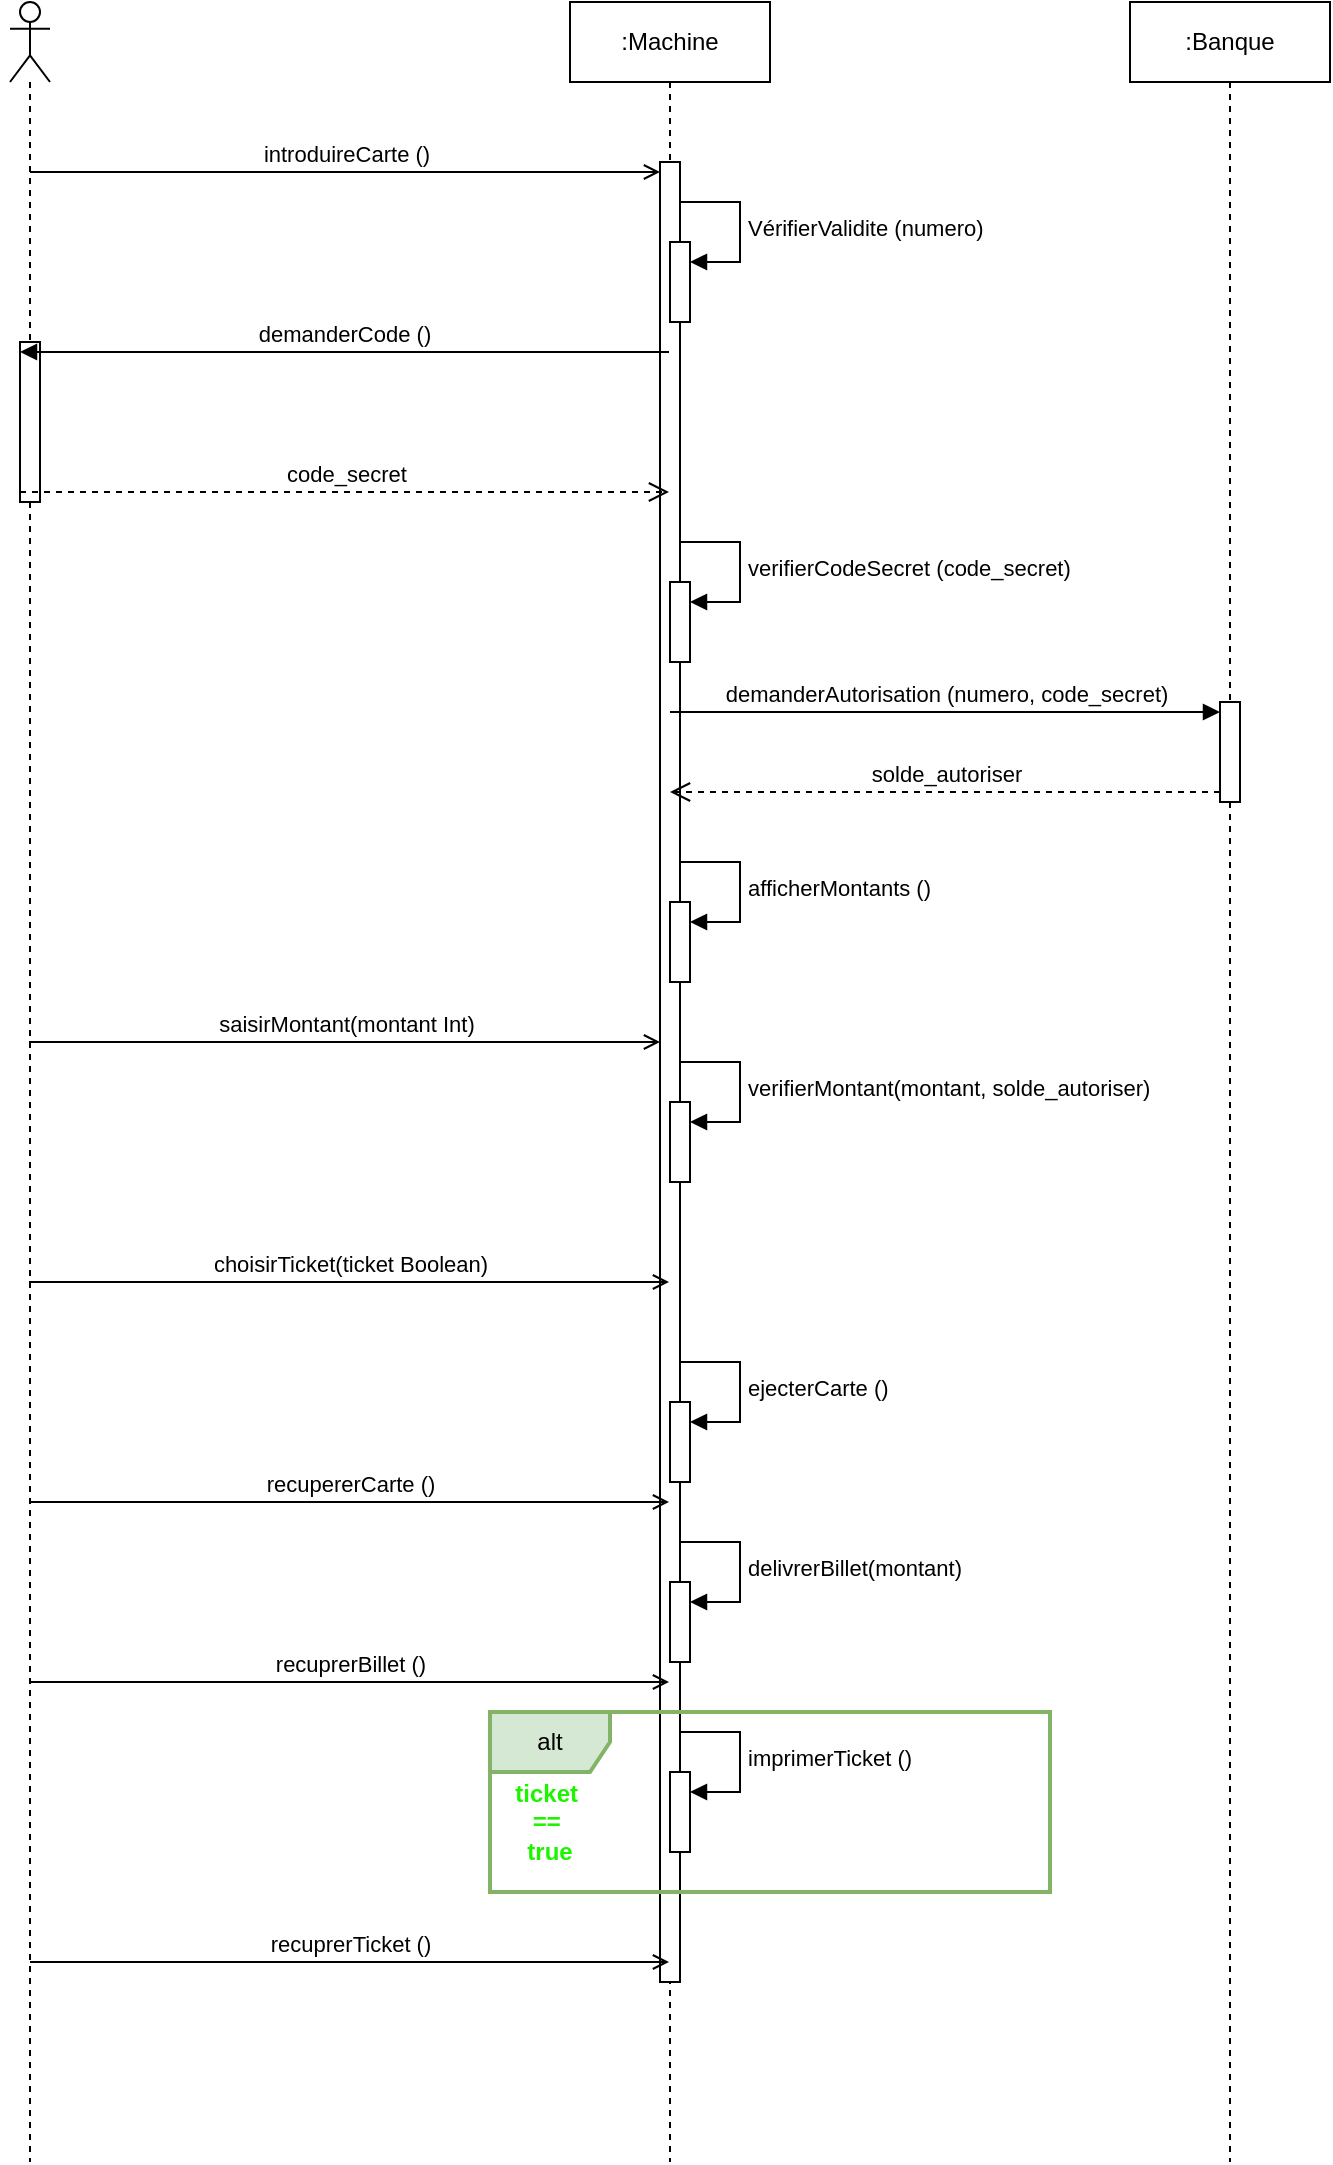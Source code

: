 <mxfile version="27.0.6">
  <diagram name="Page-1" id="tAxS5WnO4Zglxma8KiiK">
    <mxGraphModel dx="784" dy="1102" grid="1" gridSize="10" guides="1" tooltips="1" connect="1" arrows="1" fold="1" page="1" pageScale="1" pageWidth="827" pageHeight="1169" math="0" shadow="0">
      <root>
        <mxCell id="0" />
        <mxCell id="1" parent="0" />
        <mxCell id="MTxBIC-41gyzcu3u_ZrO-2" value="" style="shape=umlLifeline;perimeter=lifelinePerimeter;whiteSpace=wrap;html=1;container=1;dropTarget=0;collapsible=0;recursiveResize=0;outlineConnect=0;portConstraint=eastwest;newEdgeStyle={&quot;curved&quot;:0,&quot;rounded&quot;:0};participant=umlActor;" parent="1" vertex="1">
          <mxGeometry x="90" y="80" width="20" height="1080" as="geometry" />
        </mxCell>
        <mxCell id="MTxBIC-41gyzcu3u_ZrO-11" value="" style="html=1;points=[[0,0,0,0,5],[0,1,0,0,-5],[1,0,0,0,5],[1,1,0,0,-5]];perimeter=orthogonalPerimeter;outlineConnect=0;targetShapes=umlLifeline;portConstraint=eastwest;newEdgeStyle={&quot;curved&quot;:0,&quot;rounded&quot;:0};" parent="MTxBIC-41gyzcu3u_ZrO-2" vertex="1">
          <mxGeometry x="5" y="170" width="10" height="80" as="geometry" />
        </mxCell>
        <mxCell id="MTxBIC-41gyzcu3u_ZrO-3" value=":Machine" style="shape=umlLifeline;perimeter=lifelinePerimeter;whiteSpace=wrap;html=1;container=1;dropTarget=0;collapsible=0;recursiveResize=0;outlineConnect=0;portConstraint=eastwest;newEdgeStyle={&quot;curved&quot;:0,&quot;rounded&quot;:0};" parent="1" vertex="1">
          <mxGeometry x="370" y="80" width="100" height="1080" as="geometry" />
        </mxCell>
        <mxCell id="MTxBIC-41gyzcu3u_ZrO-8" value="" style="html=1;points=[[0,0,0,0,5],[0,1,0,0,-5],[1,0,0,0,5],[1,1,0,0,-5]];perimeter=orthogonalPerimeter;outlineConnect=0;targetShapes=umlLifeline;portConstraint=eastwest;newEdgeStyle={&quot;curved&quot;:0,&quot;rounded&quot;:0};" parent="MTxBIC-41gyzcu3u_ZrO-3" vertex="1">
          <mxGeometry x="45" y="80" width="10" height="910" as="geometry" />
        </mxCell>
        <mxCell id="MTxBIC-41gyzcu3u_ZrO-9" value="" style="html=1;points=[[0,0,0,0,5],[0,1,0,0,-5],[1,0,0,0,5],[1,1,0,0,-5]];perimeter=orthogonalPerimeter;outlineConnect=0;targetShapes=umlLifeline;portConstraint=eastwest;newEdgeStyle={&quot;curved&quot;:0,&quot;rounded&quot;:0};" parent="MTxBIC-41gyzcu3u_ZrO-3" vertex="1">
          <mxGeometry x="50" y="120" width="10" height="40" as="geometry" />
        </mxCell>
        <mxCell id="MTxBIC-41gyzcu3u_ZrO-10" value="VérifierValidite (numero)" style="html=1;align=left;spacingLeft=2;endArrow=block;rounded=0;edgeStyle=orthogonalEdgeStyle;curved=0;rounded=0;" parent="MTxBIC-41gyzcu3u_ZrO-3" target="MTxBIC-41gyzcu3u_ZrO-9" edge="1">
          <mxGeometry relative="1" as="geometry">
            <mxPoint x="55" y="100" as="sourcePoint" />
            <Array as="points">
              <mxPoint x="85" y="130" />
            </Array>
          </mxGeometry>
        </mxCell>
        <mxCell id="MTxBIC-41gyzcu3u_ZrO-14" value="" style="html=1;points=[[0,0,0,0,5],[0,1,0,0,-5],[1,0,0,0,5],[1,1,0,0,-5]];perimeter=orthogonalPerimeter;outlineConnect=0;targetShapes=umlLifeline;portConstraint=eastwest;newEdgeStyle={&quot;curved&quot;:0,&quot;rounded&quot;:0};" parent="MTxBIC-41gyzcu3u_ZrO-3" vertex="1">
          <mxGeometry x="50" y="290" width="10" height="40" as="geometry" />
        </mxCell>
        <mxCell id="MTxBIC-41gyzcu3u_ZrO-15" value="verifierCodeSecret (code_secret)" style="html=1;align=left;spacingLeft=2;endArrow=block;rounded=0;edgeStyle=orthogonalEdgeStyle;curved=0;rounded=0;" parent="MTxBIC-41gyzcu3u_ZrO-3" target="MTxBIC-41gyzcu3u_ZrO-14" edge="1">
          <mxGeometry relative="1" as="geometry">
            <mxPoint x="55" y="270" as="sourcePoint" />
            <Array as="points">
              <mxPoint x="85" y="300" />
            </Array>
          </mxGeometry>
        </mxCell>
        <mxCell id="MTxBIC-41gyzcu3u_ZrO-22" value="" style="html=1;points=[[0,0,0,0,5],[0,1,0,0,-5],[1,0,0,0,5],[1,1,0,0,-5]];perimeter=orthogonalPerimeter;outlineConnect=0;targetShapes=umlLifeline;portConstraint=eastwest;newEdgeStyle={&quot;curved&quot;:0,&quot;rounded&quot;:0};" parent="MTxBIC-41gyzcu3u_ZrO-3" vertex="1">
          <mxGeometry x="50" y="550" width="10" height="40" as="geometry" />
        </mxCell>
        <mxCell id="MTxBIC-41gyzcu3u_ZrO-23" value="verifierMontant(montant, solde_autoriser)&amp;nbsp;" style="html=1;align=left;spacingLeft=2;endArrow=block;rounded=0;edgeStyle=orthogonalEdgeStyle;curved=0;rounded=0;" parent="MTxBIC-41gyzcu3u_ZrO-3" target="MTxBIC-41gyzcu3u_ZrO-22" edge="1">
          <mxGeometry relative="1" as="geometry">
            <mxPoint x="55" y="530" as="sourcePoint" />
            <Array as="points">
              <mxPoint x="85" y="560" />
            </Array>
          </mxGeometry>
        </mxCell>
        <mxCell id="MTxBIC-41gyzcu3u_ZrO-28" value="" style="html=1;points=[[0,0,0,0,5],[0,1,0,0,-5],[1,0,0,0,5],[1,1,0,0,-5]];perimeter=orthogonalPerimeter;outlineConnect=0;targetShapes=umlLifeline;portConstraint=eastwest;newEdgeStyle={&quot;curved&quot;:0,&quot;rounded&quot;:0};" parent="MTxBIC-41gyzcu3u_ZrO-3" vertex="1">
          <mxGeometry x="50" y="885" width="10" height="40" as="geometry" />
        </mxCell>
        <mxCell id="MTxBIC-41gyzcu3u_ZrO-29" value="imprimerTicket ()" style="html=1;align=left;spacingLeft=2;endArrow=block;rounded=0;edgeStyle=orthogonalEdgeStyle;curved=0;rounded=0;" parent="MTxBIC-41gyzcu3u_ZrO-3" target="MTxBIC-41gyzcu3u_ZrO-28" edge="1">
          <mxGeometry relative="1" as="geometry">
            <mxPoint x="55" y="865" as="sourcePoint" />
            <Array as="points">
              <mxPoint x="85" y="895" />
            </Array>
          </mxGeometry>
        </mxCell>
        <mxCell id="MTxBIC-41gyzcu3u_ZrO-32" value="" style="html=1;points=[[0,0,0,0,5],[0,1,0,0,-5],[1,0,0,0,5],[1,1,0,0,-5]];perimeter=orthogonalPerimeter;outlineConnect=0;targetShapes=umlLifeline;portConstraint=eastwest;newEdgeStyle={&quot;curved&quot;:0,&quot;rounded&quot;:0};" parent="MTxBIC-41gyzcu3u_ZrO-3" vertex="1">
          <mxGeometry x="50" y="700" width="10" height="40" as="geometry" />
        </mxCell>
        <mxCell id="MTxBIC-41gyzcu3u_ZrO-33" value="ejecterCarte ()" style="html=1;align=left;spacingLeft=2;endArrow=block;rounded=0;edgeStyle=orthogonalEdgeStyle;curved=0;rounded=0;" parent="MTxBIC-41gyzcu3u_ZrO-3" target="MTxBIC-41gyzcu3u_ZrO-32" edge="1">
          <mxGeometry relative="1" as="geometry">
            <mxPoint x="55" y="680" as="sourcePoint" />
            <Array as="points">
              <mxPoint x="85" y="710" />
            </Array>
          </mxGeometry>
        </mxCell>
        <mxCell id="0fCRNWsEfyekTMdkp-KH-1" value="" style="html=1;points=[[0,0,0,0,5],[0,1,0,0,-5],[1,0,0,0,5],[1,1,0,0,-5]];perimeter=orthogonalPerimeter;outlineConnect=0;targetShapes=umlLifeline;portConstraint=eastwest;newEdgeStyle={&quot;curved&quot;:0,&quot;rounded&quot;:0};" vertex="1" parent="MTxBIC-41gyzcu3u_ZrO-3">
          <mxGeometry x="50" y="790" width="10" height="40" as="geometry" />
        </mxCell>
        <mxCell id="0fCRNWsEfyekTMdkp-KH-2" value="delivrerBillet(montant)" style="html=1;align=left;spacingLeft=2;endArrow=block;rounded=0;edgeStyle=orthogonalEdgeStyle;curved=0;rounded=0;" edge="1" target="0fCRNWsEfyekTMdkp-KH-1" parent="MTxBIC-41gyzcu3u_ZrO-3">
          <mxGeometry relative="1" as="geometry">
            <mxPoint x="55" y="770" as="sourcePoint" />
            <Array as="points">
              <mxPoint x="85" y="800" />
            </Array>
          </mxGeometry>
        </mxCell>
        <mxCell id="0fCRNWsEfyekTMdkp-KH-5" value="" style="html=1;points=[[0,0,0,0,5],[0,1,0,0,-5],[1,0,0,0,5],[1,1,0,0,-5]];perimeter=orthogonalPerimeter;outlineConnect=0;targetShapes=umlLifeline;portConstraint=eastwest;newEdgeStyle={&quot;curved&quot;:0,&quot;rounded&quot;:0};" vertex="1" parent="MTxBIC-41gyzcu3u_ZrO-3">
          <mxGeometry x="50" y="450" width="10" height="40" as="geometry" />
        </mxCell>
        <mxCell id="0fCRNWsEfyekTMdkp-KH-6" value="afficherMontants ()" style="html=1;align=left;spacingLeft=2;endArrow=block;rounded=0;edgeStyle=orthogonalEdgeStyle;curved=0;rounded=0;" edge="1" target="0fCRNWsEfyekTMdkp-KH-5" parent="MTxBIC-41gyzcu3u_ZrO-3">
          <mxGeometry relative="1" as="geometry">
            <mxPoint x="55" y="430" as="sourcePoint" />
            <Array as="points">
              <mxPoint x="85" y="460" />
            </Array>
          </mxGeometry>
        </mxCell>
        <mxCell id="MTxBIC-41gyzcu3u_ZrO-5" value=":Banque" style="shape=umlLifeline;perimeter=lifelinePerimeter;whiteSpace=wrap;html=1;container=1;dropTarget=0;collapsible=0;recursiveResize=0;outlineConnect=0;portConstraint=eastwest;newEdgeStyle={&quot;curved&quot;:0,&quot;rounded&quot;:0};" parent="1" vertex="1">
          <mxGeometry x="650" y="80" width="100" height="1080" as="geometry" />
        </mxCell>
        <mxCell id="MTxBIC-41gyzcu3u_ZrO-18" value="" style="html=1;points=[[0,0,0,0,5],[0,1,0,0,-5],[1,0,0,0,5],[1,1,0,0,-5]];perimeter=orthogonalPerimeter;outlineConnect=0;targetShapes=umlLifeline;portConstraint=eastwest;newEdgeStyle={&quot;curved&quot;:0,&quot;rounded&quot;:0};" parent="MTxBIC-41gyzcu3u_ZrO-5" vertex="1">
          <mxGeometry x="45" y="350" width="10" height="50" as="geometry" />
        </mxCell>
        <mxCell id="MTxBIC-41gyzcu3u_ZrO-7" value="introduireCarte ()" style="html=1;verticalAlign=bottom;endArrow=open;curved=0;rounded=0;entryX=0;entryY=0;entryDx=0;entryDy=5;entryPerimeter=0;endFill=0;" parent="1" source="MTxBIC-41gyzcu3u_ZrO-2" target="MTxBIC-41gyzcu3u_ZrO-8" edge="1">
          <mxGeometry width="80" relative="1" as="geometry">
            <mxPoint x="170" y="220" as="sourcePoint" />
            <mxPoint x="335" y="205" as="targetPoint" />
          </mxGeometry>
        </mxCell>
        <mxCell id="MTxBIC-41gyzcu3u_ZrO-12" value="demanderCode ()" style="html=1;verticalAlign=bottom;endArrow=block;curved=0;rounded=0;entryX=0;entryY=0;entryDx=0;entryDy=5;" parent="1" source="MTxBIC-41gyzcu3u_ZrO-3" target="MTxBIC-41gyzcu3u_ZrO-11" edge="1">
          <mxGeometry relative="1" as="geometry">
            <mxPoint x="160" y="255" as="sourcePoint" />
          </mxGeometry>
        </mxCell>
        <mxCell id="MTxBIC-41gyzcu3u_ZrO-13" value="code_secret" style="html=1;verticalAlign=bottom;endArrow=open;dashed=1;endSize=8;curved=0;rounded=0;exitX=0;exitY=1;exitDx=0;exitDy=-5;" parent="1" source="MTxBIC-41gyzcu3u_ZrO-11" target="MTxBIC-41gyzcu3u_ZrO-3" edge="1">
          <mxGeometry relative="1" as="geometry">
            <mxPoint x="160" y="325" as="targetPoint" />
          </mxGeometry>
        </mxCell>
        <mxCell id="MTxBIC-41gyzcu3u_ZrO-19" value="demanderAutorisation (numero, code_secret)" style="html=1;verticalAlign=bottom;endArrow=block;curved=0;rounded=0;entryX=0;entryY=0;entryDx=0;entryDy=5;" parent="1" source="MTxBIC-41gyzcu3u_ZrO-3" target="MTxBIC-41gyzcu3u_ZrO-18" edge="1">
          <mxGeometry relative="1" as="geometry">
            <mxPoint x="580" y="435" as="sourcePoint" />
          </mxGeometry>
        </mxCell>
        <mxCell id="MTxBIC-41gyzcu3u_ZrO-20" value="solde_autoriser" style="html=1;verticalAlign=bottom;endArrow=open;dashed=1;endSize=8;curved=0;rounded=0;exitX=0;exitY=1;exitDx=0;exitDy=-5;" parent="1" source="MTxBIC-41gyzcu3u_ZrO-18" target="MTxBIC-41gyzcu3u_ZrO-3" edge="1">
          <mxGeometry relative="1" as="geometry">
            <mxPoint x="580" y="505" as="targetPoint" />
          </mxGeometry>
        </mxCell>
        <mxCell id="MTxBIC-41gyzcu3u_ZrO-21" value="saisirMontant(montant Int)" style="html=1;verticalAlign=bottom;endArrow=open;curved=0;rounded=0;endFill=0;" parent="1" edge="1">
          <mxGeometry width="80" relative="1" as="geometry">
            <mxPoint x="99.5" y="600" as="sourcePoint" />
            <mxPoint x="415" y="600" as="targetPoint" />
          </mxGeometry>
        </mxCell>
        <mxCell id="MTxBIC-41gyzcu3u_ZrO-25" value="choisirTicket(ticket Boolean)" style="html=1;verticalAlign=bottom;endArrow=open;curved=0;rounded=0;endFill=0;" parent="1" edge="1">
          <mxGeometry width="80" relative="1" as="geometry">
            <mxPoint x="99.5" y="720" as="sourcePoint" />
            <mxPoint x="419.5" y="720" as="targetPoint" />
          </mxGeometry>
        </mxCell>
        <mxCell id="MTxBIC-41gyzcu3u_ZrO-30" value="alt" style="shape=umlFrame;whiteSpace=wrap;html=1;pointerEvents=0;fillColor=#d5e8d4;strokeColor=#82b366;strokeWidth=2;" parent="1" vertex="1">
          <mxGeometry x="330" y="935" width="280" height="90" as="geometry" />
        </mxCell>
        <mxCell id="MTxBIC-41gyzcu3u_ZrO-31" value="&lt;font style=&quot;color: light-dark(rgb(29, 245, 0), rgb(237, 237, 237));&quot;&gt;&lt;b&gt;ticket&amp;nbsp;&lt;/b&gt;&lt;/font&gt;&lt;div&gt;&lt;font style=&quot;color: light-dark(rgb(29, 245, 0), rgb(237, 237, 237));&quot;&gt;&lt;b&gt;==&amp;nbsp;&lt;/b&gt;&lt;/font&gt;&lt;/div&gt;&lt;div&gt;&lt;font style=&quot;color: light-dark(rgb(29, 245, 0), rgb(237, 237, 237));&quot;&gt;&lt;b&gt;true&lt;/b&gt;&lt;/font&gt;&lt;/div&gt;" style="text;html=1;align=center;verticalAlign=middle;whiteSpace=wrap;rounded=0;" parent="1" vertex="1">
          <mxGeometry x="330" y="975" width="60" height="30" as="geometry" />
        </mxCell>
        <mxCell id="MTxBIC-41gyzcu3u_ZrO-35" value="recupererCarte ()" style="html=1;verticalAlign=bottom;endArrow=open;curved=0;rounded=0;endFill=0;" parent="1" edge="1">
          <mxGeometry width="80" relative="1" as="geometry">
            <mxPoint x="99.5" y="830" as="sourcePoint" />
            <mxPoint x="419.5" y="830" as="targetPoint" />
          </mxGeometry>
        </mxCell>
        <mxCell id="0fCRNWsEfyekTMdkp-KH-3" value="recuprerBillet ()" style="html=1;verticalAlign=bottom;endArrow=open;curved=0;rounded=0;endFill=0;" edge="1" parent="1">
          <mxGeometry width="80" relative="1" as="geometry">
            <mxPoint x="100" y="920" as="sourcePoint" />
            <mxPoint x="419.5" y="920" as="targetPoint" />
          </mxGeometry>
        </mxCell>
        <mxCell id="0fCRNWsEfyekTMdkp-KH-4" value="recuprerTicket ()" style="html=1;verticalAlign=bottom;endArrow=open;curved=0;rounded=0;endFill=0;" edge="1" parent="1">
          <mxGeometry width="80" relative="1" as="geometry">
            <mxPoint x="100" y="1060" as="sourcePoint" />
            <mxPoint x="419.5" y="1060" as="targetPoint" />
          </mxGeometry>
        </mxCell>
      </root>
    </mxGraphModel>
  </diagram>
</mxfile>
